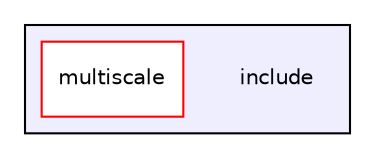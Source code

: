 digraph "include" {
  compound=true
  node [ fontsize="10", fontname="Helvetica"];
  edge [ labelfontsize="10", labelfontname="Helvetica"];
  subgraph clusterdir_d44c64559bbebec7f509842c48db8b23 {
    graph [ bgcolor="#eeeeff", pencolor="black", label="" URL="dir_d44c64559bbebec7f509842c48db8b23.html"];
    dir_d44c64559bbebec7f509842c48db8b23 [shape=plaintext label="include"];
    dir_7b9db7c2b41001ca254481ac0f65af63 [shape=box label="multiscale" color="red" fillcolor="white" style="filled" URL="dir_7b9db7c2b41001ca254481ac0f65af63.html"];
  }
}

